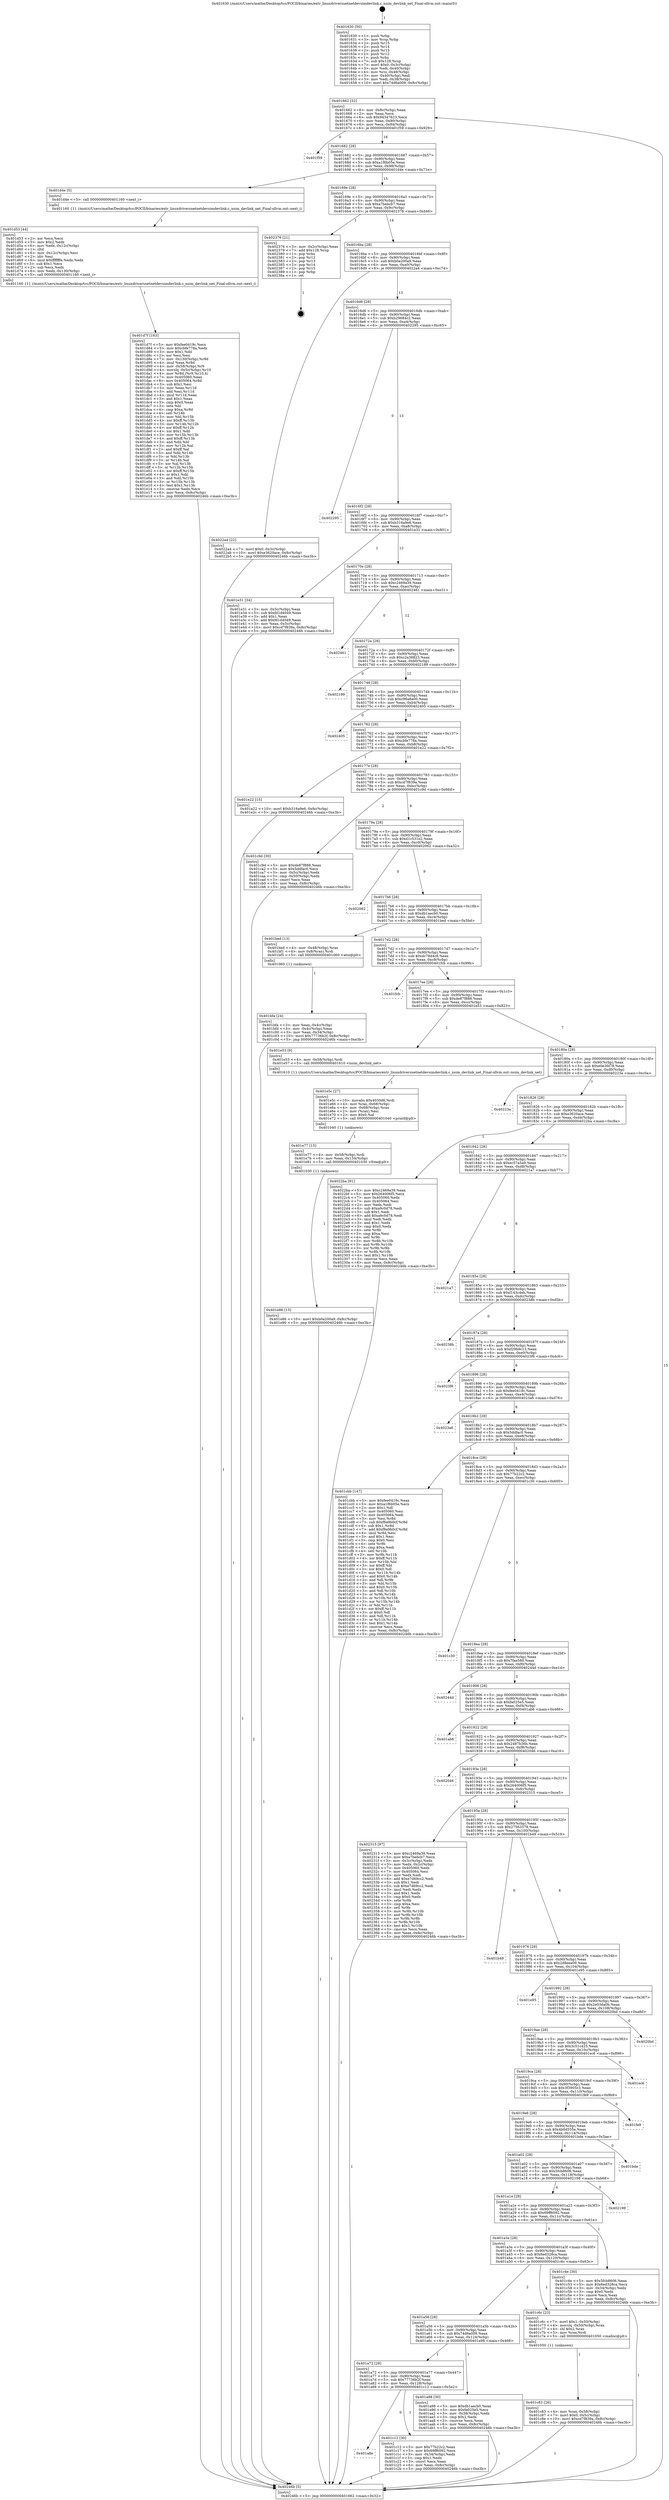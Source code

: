 digraph "0x401630" {
  label = "0x401630 (/mnt/c/Users/mathe/Desktop/tcc/POCII/binaries/extr_linuxdriversnetnetdevsimdevlink.c_nsim_devlink_net_Final-ollvm.out::main(0))"
  labelloc = "t"
  node[shape=record]

  Entry [label="",width=0.3,height=0.3,shape=circle,fillcolor=black,style=filled]
  "0x401662" [label="{
     0x401662 [32]\l
     | [instrs]\l
     &nbsp;&nbsp;0x401662 \<+6\>: mov -0x8c(%rbp),%eax\l
     &nbsp;&nbsp;0x401668 \<+2\>: mov %eax,%ecx\l
     &nbsp;&nbsp;0x40166a \<+6\>: sub $0x94347623,%ecx\l
     &nbsp;&nbsp;0x401670 \<+6\>: mov %eax,-0x90(%rbp)\l
     &nbsp;&nbsp;0x401676 \<+6\>: mov %ecx,-0x94(%rbp)\l
     &nbsp;&nbsp;0x40167c \<+6\>: je 0000000000401f59 \<main+0x929\>\l
  }"]
  "0x401f59" [label="{
     0x401f59\l
  }", style=dashed]
  "0x401682" [label="{
     0x401682 [28]\l
     | [instrs]\l
     &nbsp;&nbsp;0x401682 \<+5\>: jmp 0000000000401687 \<main+0x57\>\l
     &nbsp;&nbsp;0x401687 \<+6\>: mov -0x90(%rbp),%eax\l
     &nbsp;&nbsp;0x40168d \<+5\>: sub $0xa1f6b05e,%eax\l
     &nbsp;&nbsp;0x401692 \<+6\>: mov %eax,-0x98(%rbp)\l
     &nbsp;&nbsp;0x401698 \<+6\>: je 0000000000401d4e \<main+0x71e\>\l
  }"]
  Exit [label="",width=0.3,height=0.3,shape=circle,fillcolor=black,style=filled,peripheries=2]
  "0x401d4e" [label="{
     0x401d4e [5]\l
     | [instrs]\l
     &nbsp;&nbsp;0x401d4e \<+5\>: call 0000000000401160 \<next_i\>\l
     | [calls]\l
     &nbsp;&nbsp;0x401160 \{1\} (/mnt/c/Users/mathe/Desktop/tcc/POCII/binaries/extr_linuxdriversnetnetdevsimdevlink.c_nsim_devlink_net_Final-ollvm.out::next_i)\l
  }"]
  "0x40169e" [label="{
     0x40169e [28]\l
     | [instrs]\l
     &nbsp;&nbsp;0x40169e \<+5\>: jmp 00000000004016a3 \<main+0x73\>\l
     &nbsp;&nbsp;0x4016a3 \<+6\>: mov -0x90(%rbp),%eax\l
     &nbsp;&nbsp;0x4016a9 \<+5\>: sub $0xa7bebcb7,%eax\l
     &nbsp;&nbsp;0x4016ae \<+6\>: mov %eax,-0x9c(%rbp)\l
     &nbsp;&nbsp;0x4016b4 \<+6\>: je 0000000000402376 \<main+0xd46\>\l
  }"]
  "0x401e86" [label="{
     0x401e86 [15]\l
     | [instrs]\l
     &nbsp;&nbsp;0x401e86 \<+10\>: movl $0xb0a200a9,-0x8c(%rbp)\l
     &nbsp;&nbsp;0x401e90 \<+5\>: jmp 000000000040246b \<main+0xe3b\>\l
  }"]
  "0x402376" [label="{
     0x402376 [21]\l
     | [instrs]\l
     &nbsp;&nbsp;0x402376 \<+3\>: mov -0x2c(%rbp),%eax\l
     &nbsp;&nbsp;0x402379 \<+7\>: add $0x128,%rsp\l
     &nbsp;&nbsp;0x402380 \<+1\>: pop %rbx\l
     &nbsp;&nbsp;0x402381 \<+2\>: pop %r12\l
     &nbsp;&nbsp;0x402383 \<+2\>: pop %r13\l
     &nbsp;&nbsp;0x402385 \<+2\>: pop %r14\l
     &nbsp;&nbsp;0x402387 \<+2\>: pop %r15\l
     &nbsp;&nbsp;0x402389 \<+1\>: pop %rbp\l
     &nbsp;&nbsp;0x40238a \<+1\>: ret\l
  }"]
  "0x4016ba" [label="{
     0x4016ba [28]\l
     | [instrs]\l
     &nbsp;&nbsp;0x4016ba \<+5\>: jmp 00000000004016bf \<main+0x8f\>\l
     &nbsp;&nbsp;0x4016bf \<+6\>: mov -0x90(%rbp),%eax\l
     &nbsp;&nbsp;0x4016c5 \<+5\>: sub $0xb0a200a9,%eax\l
     &nbsp;&nbsp;0x4016ca \<+6\>: mov %eax,-0xa0(%rbp)\l
     &nbsp;&nbsp;0x4016d0 \<+6\>: je 00000000004022a4 \<main+0xc74\>\l
  }"]
  "0x401e77" [label="{
     0x401e77 [15]\l
     | [instrs]\l
     &nbsp;&nbsp;0x401e77 \<+4\>: mov -0x58(%rbp),%rdi\l
     &nbsp;&nbsp;0x401e7b \<+6\>: mov %eax,-0x134(%rbp)\l
     &nbsp;&nbsp;0x401e81 \<+5\>: call 0000000000401030 \<free@plt\>\l
     | [calls]\l
     &nbsp;&nbsp;0x401030 \{1\} (unknown)\l
  }"]
  "0x4022a4" [label="{
     0x4022a4 [22]\l
     | [instrs]\l
     &nbsp;&nbsp;0x4022a4 \<+7\>: movl $0x0,-0x3c(%rbp)\l
     &nbsp;&nbsp;0x4022ab \<+10\>: movl $0xe3620ace,-0x8c(%rbp)\l
     &nbsp;&nbsp;0x4022b5 \<+5\>: jmp 000000000040246b \<main+0xe3b\>\l
  }"]
  "0x4016d6" [label="{
     0x4016d6 [28]\l
     | [instrs]\l
     &nbsp;&nbsp;0x4016d6 \<+5\>: jmp 00000000004016db \<main+0xab\>\l
     &nbsp;&nbsp;0x4016db \<+6\>: mov -0x90(%rbp),%eax\l
     &nbsp;&nbsp;0x4016e1 \<+5\>: sub $0xb29684c2,%eax\l
     &nbsp;&nbsp;0x4016e6 \<+6\>: mov %eax,-0xa4(%rbp)\l
     &nbsp;&nbsp;0x4016ec \<+6\>: je 0000000000402295 \<main+0xc65\>\l
  }"]
  "0x401e5c" [label="{
     0x401e5c [27]\l
     | [instrs]\l
     &nbsp;&nbsp;0x401e5c \<+10\>: movabs $0x4030d6,%rdi\l
     &nbsp;&nbsp;0x401e66 \<+4\>: mov %rax,-0x68(%rbp)\l
     &nbsp;&nbsp;0x401e6a \<+4\>: mov -0x68(%rbp),%rax\l
     &nbsp;&nbsp;0x401e6e \<+2\>: mov (%rax),%esi\l
     &nbsp;&nbsp;0x401e70 \<+2\>: mov $0x0,%al\l
     &nbsp;&nbsp;0x401e72 \<+5\>: call 0000000000401040 \<printf@plt\>\l
     | [calls]\l
     &nbsp;&nbsp;0x401040 \{1\} (unknown)\l
  }"]
  "0x402295" [label="{
     0x402295\l
  }", style=dashed]
  "0x4016f2" [label="{
     0x4016f2 [28]\l
     | [instrs]\l
     &nbsp;&nbsp;0x4016f2 \<+5\>: jmp 00000000004016f7 \<main+0xc7\>\l
     &nbsp;&nbsp;0x4016f7 \<+6\>: mov -0x90(%rbp),%eax\l
     &nbsp;&nbsp;0x4016fd \<+5\>: sub $0xb316a9e6,%eax\l
     &nbsp;&nbsp;0x401702 \<+6\>: mov %eax,-0xa8(%rbp)\l
     &nbsp;&nbsp;0x401708 \<+6\>: je 0000000000401e31 \<main+0x801\>\l
  }"]
  "0x401d7f" [label="{
     0x401d7f [163]\l
     | [instrs]\l
     &nbsp;&nbsp;0x401d7f \<+5\>: mov $0xfee0419c,%ecx\l
     &nbsp;&nbsp;0x401d84 \<+5\>: mov $0xcbfe778a,%edx\l
     &nbsp;&nbsp;0x401d89 \<+3\>: mov $0x1,%dil\l
     &nbsp;&nbsp;0x401d8c \<+2\>: xor %esi,%esi\l
     &nbsp;&nbsp;0x401d8e \<+7\>: mov -0x130(%rbp),%r8d\l
     &nbsp;&nbsp;0x401d95 \<+4\>: imul %eax,%r8d\l
     &nbsp;&nbsp;0x401d99 \<+4\>: mov -0x58(%rbp),%r9\l
     &nbsp;&nbsp;0x401d9d \<+4\>: movslq -0x5c(%rbp),%r10\l
     &nbsp;&nbsp;0x401da1 \<+4\>: mov %r8d,(%r9,%r10,4)\l
     &nbsp;&nbsp;0x401da5 \<+7\>: mov 0x405060,%eax\l
     &nbsp;&nbsp;0x401dac \<+8\>: mov 0x405064,%r8d\l
     &nbsp;&nbsp;0x401db4 \<+3\>: sub $0x1,%esi\l
     &nbsp;&nbsp;0x401db7 \<+3\>: mov %eax,%r11d\l
     &nbsp;&nbsp;0x401dba \<+3\>: add %esi,%r11d\l
     &nbsp;&nbsp;0x401dbd \<+4\>: imul %r11d,%eax\l
     &nbsp;&nbsp;0x401dc1 \<+3\>: and $0x1,%eax\l
     &nbsp;&nbsp;0x401dc4 \<+3\>: cmp $0x0,%eax\l
     &nbsp;&nbsp;0x401dc7 \<+3\>: sete %bl\l
     &nbsp;&nbsp;0x401dca \<+4\>: cmp $0xa,%r8d\l
     &nbsp;&nbsp;0x401dce \<+4\>: setl %r14b\l
     &nbsp;&nbsp;0x401dd2 \<+3\>: mov %bl,%r15b\l
     &nbsp;&nbsp;0x401dd5 \<+4\>: xor $0xff,%r15b\l
     &nbsp;&nbsp;0x401dd9 \<+3\>: mov %r14b,%r12b\l
     &nbsp;&nbsp;0x401ddc \<+4\>: xor $0xff,%r12b\l
     &nbsp;&nbsp;0x401de0 \<+4\>: xor $0x1,%dil\l
     &nbsp;&nbsp;0x401de4 \<+3\>: mov %r15b,%r13b\l
     &nbsp;&nbsp;0x401de7 \<+4\>: and $0xff,%r13b\l
     &nbsp;&nbsp;0x401deb \<+3\>: and %dil,%bl\l
     &nbsp;&nbsp;0x401dee \<+3\>: mov %r12b,%al\l
     &nbsp;&nbsp;0x401df1 \<+2\>: and $0xff,%al\l
     &nbsp;&nbsp;0x401df3 \<+3\>: and %dil,%r14b\l
     &nbsp;&nbsp;0x401df6 \<+3\>: or %bl,%r13b\l
     &nbsp;&nbsp;0x401df9 \<+3\>: or %r14b,%al\l
     &nbsp;&nbsp;0x401dfc \<+3\>: xor %al,%r13b\l
     &nbsp;&nbsp;0x401dff \<+3\>: or %r12b,%r15b\l
     &nbsp;&nbsp;0x401e02 \<+4\>: xor $0xff,%r15b\l
     &nbsp;&nbsp;0x401e06 \<+4\>: or $0x1,%dil\l
     &nbsp;&nbsp;0x401e0a \<+3\>: and %dil,%r15b\l
     &nbsp;&nbsp;0x401e0d \<+3\>: or %r15b,%r13b\l
     &nbsp;&nbsp;0x401e10 \<+4\>: test $0x1,%r13b\l
     &nbsp;&nbsp;0x401e14 \<+3\>: cmovne %edx,%ecx\l
     &nbsp;&nbsp;0x401e17 \<+6\>: mov %ecx,-0x8c(%rbp)\l
     &nbsp;&nbsp;0x401e1d \<+5\>: jmp 000000000040246b \<main+0xe3b\>\l
  }"]
  "0x401e31" [label="{
     0x401e31 [34]\l
     | [instrs]\l
     &nbsp;&nbsp;0x401e31 \<+3\>: mov -0x5c(%rbp),%eax\l
     &nbsp;&nbsp;0x401e34 \<+5\>: sub $0xfd1d4049,%eax\l
     &nbsp;&nbsp;0x401e39 \<+3\>: add $0x1,%eax\l
     &nbsp;&nbsp;0x401e3c \<+5\>: add $0xfd1d4049,%eax\l
     &nbsp;&nbsp;0x401e41 \<+3\>: mov %eax,-0x5c(%rbp)\l
     &nbsp;&nbsp;0x401e44 \<+10\>: movl $0xcd7f839a,-0x8c(%rbp)\l
     &nbsp;&nbsp;0x401e4e \<+5\>: jmp 000000000040246b \<main+0xe3b\>\l
  }"]
  "0x40170e" [label="{
     0x40170e [28]\l
     | [instrs]\l
     &nbsp;&nbsp;0x40170e \<+5\>: jmp 0000000000401713 \<main+0xe3\>\l
     &nbsp;&nbsp;0x401713 \<+6\>: mov -0x90(%rbp),%eax\l
     &nbsp;&nbsp;0x401719 \<+5\>: sub $0xc2469a39,%eax\l
     &nbsp;&nbsp;0x40171e \<+6\>: mov %eax,-0xac(%rbp)\l
     &nbsp;&nbsp;0x401724 \<+6\>: je 0000000000402461 \<main+0xe31\>\l
  }"]
  "0x401d53" [label="{
     0x401d53 [44]\l
     | [instrs]\l
     &nbsp;&nbsp;0x401d53 \<+2\>: xor %ecx,%ecx\l
     &nbsp;&nbsp;0x401d55 \<+5\>: mov $0x2,%edx\l
     &nbsp;&nbsp;0x401d5a \<+6\>: mov %edx,-0x12c(%rbp)\l
     &nbsp;&nbsp;0x401d60 \<+1\>: cltd\l
     &nbsp;&nbsp;0x401d61 \<+6\>: mov -0x12c(%rbp),%esi\l
     &nbsp;&nbsp;0x401d67 \<+2\>: idiv %esi\l
     &nbsp;&nbsp;0x401d69 \<+6\>: imul $0xfffffffe,%edx,%edx\l
     &nbsp;&nbsp;0x401d6f \<+3\>: sub $0x1,%ecx\l
     &nbsp;&nbsp;0x401d72 \<+2\>: sub %ecx,%edx\l
     &nbsp;&nbsp;0x401d74 \<+6\>: mov %edx,-0x130(%rbp)\l
     &nbsp;&nbsp;0x401d7a \<+5\>: call 0000000000401160 \<next_i\>\l
     | [calls]\l
     &nbsp;&nbsp;0x401160 \{1\} (/mnt/c/Users/mathe/Desktop/tcc/POCII/binaries/extr_linuxdriversnetnetdevsimdevlink.c_nsim_devlink_net_Final-ollvm.out::next_i)\l
  }"]
  "0x402461" [label="{
     0x402461\l
  }", style=dashed]
  "0x40172a" [label="{
     0x40172a [28]\l
     | [instrs]\l
     &nbsp;&nbsp;0x40172a \<+5\>: jmp 000000000040172f \<main+0xff\>\l
     &nbsp;&nbsp;0x40172f \<+6\>: mov -0x90(%rbp),%eax\l
     &nbsp;&nbsp;0x401735 \<+5\>: sub $0xc2a38823,%eax\l
     &nbsp;&nbsp;0x40173a \<+6\>: mov %eax,-0xb0(%rbp)\l
     &nbsp;&nbsp;0x401740 \<+6\>: je 0000000000402189 \<main+0xb59\>\l
  }"]
  "0x401c83" [label="{
     0x401c83 [26]\l
     | [instrs]\l
     &nbsp;&nbsp;0x401c83 \<+4\>: mov %rax,-0x58(%rbp)\l
     &nbsp;&nbsp;0x401c87 \<+7\>: movl $0x0,-0x5c(%rbp)\l
     &nbsp;&nbsp;0x401c8e \<+10\>: movl $0xcd7f839a,-0x8c(%rbp)\l
     &nbsp;&nbsp;0x401c98 \<+5\>: jmp 000000000040246b \<main+0xe3b\>\l
  }"]
  "0x402189" [label="{
     0x402189\l
  }", style=dashed]
  "0x401746" [label="{
     0x401746 [28]\l
     | [instrs]\l
     &nbsp;&nbsp;0x401746 \<+5\>: jmp 000000000040174b \<main+0x11b\>\l
     &nbsp;&nbsp;0x40174b \<+6\>: mov -0x90(%rbp),%eax\l
     &nbsp;&nbsp;0x401751 \<+5\>: sub $0xc96a8a00,%eax\l
     &nbsp;&nbsp;0x401756 \<+6\>: mov %eax,-0xb4(%rbp)\l
     &nbsp;&nbsp;0x40175c \<+6\>: je 0000000000402405 \<main+0xdd5\>\l
  }"]
  "0x401a8e" [label="{
     0x401a8e\l
  }", style=dashed]
  "0x402405" [label="{
     0x402405\l
  }", style=dashed]
  "0x401762" [label="{
     0x401762 [28]\l
     | [instrs]\l
     &nbsp;&nbsp;0x401762 \<+5\>: jmp 0000000000401767 \<main+0x137\>\l
     &nbsp;&nbsp;0x401767 \<+6\>: mov -0x90(%rbp),%eax\l
     &nbsp;&nbsp;0x40176d \<+5\>: sub $0xcbfe778a,%eax\l
     &nbsp;&nbsp;0x401772 \<+6\>: mov %eax,-0xb8(%rbp)\l
     &nbsp;&nbsp;0x401778 \<+6\>: je 0000000000401e22 \<main+0x7f2\>\l
  }"]
  "0x401c12" [label="{
     0x401c12 [30]\l
     | [instrs]\l
     &nbsp;&nbsp;0x401c12 \<+5\>: mov $0x77b22c2,%eax\l
     &nbsp;&nbsp;0x401c17 \<+5\>: mov $0x69ff6092,%ecx\l
     &nbsp;&nbsp;0x401c1c \<+3\>: mov -0x34(%rbp),%edx\l
     &nbsp;&nbsp;0x401c1f \<+3\>: cmp $0x1,%edx\l
     &nbsp;&nbsp;0x401c22 \<+3\>: cmovl %ecx,%eax\l
     &nbsp;&nbsp;0x401c25 \<+6\>: mov %eax,-0x8c(%rbp)\l
     &nbsp;&nbsp;0x401c2b \<+5\>: jmp 000000000040246b \<main+0xe3b\>\l
  }"]
  "0x401e22" [label="{
     0x401e22 [15]\l
     | [instrs]\l
     &nbsp;&nbsp;0x401e22 \<+10\>: movl $0xb316a9e6,-0x8c(%rbp)\l
     &nbsp;&nbsp;0x401e2c \<+5\>: jmp 000000000040246b \<main+0xe3b\>\l
  }"]
  "0x40177e" [label="{
     0x40177e [28]\l
     | [instrs]\l
     &nbsp;&nbsp;0x40177e \<+5\>: jmp 0000000000401783 \<main+0x153\>\l
     &nbsp;&nbsp;0x401783 \<+6\>: mov -0x90(%rbp),%eax\l
     &nbsp;&nbsp;0x401789 \<+5\>: sub $0xcd7f839a,%eax\l
     &nbsp;&nbsp;0x40178e \<+6\>: mov %eax,-0xbc(%rbp)\l
     &nbsp;&nbsp;0x401794 \<+6\>: je 0000000000401c9d \<main+0x66d\>\l
  }"]
  "0x401bfa" [label="{
     0x401bfa [24]\l
     | [instrs]\l
     &nbsp;&nbsp;0x401bfa \<+3\>: mov %eax,-0x4c(%rbp)\l
     &nbsp;&nbsp;0x401bfd \<+3\>: mov -0x4c(%rbp),%eax\l
     &nbsp;&nbsp;0x401c00 \<+3\>: mov %eax,-0x34(%rbp)\l
     &nbsp;&nbsp;0x401c03 \<+10\>: movl $0x77736b2f,-0x8c(%rbp)\l
     &nbsp;&nbsp;0x401c0d \<+5\>: jmp 000000000040246b \<main+0xe3b\>\l
  }"]
  "0x401c9d" [label="{
     0x401c9d [30]\l
     | [instrs]\l
     &nbsp;&nbsp;0x401c9d \<+5\>: mov $0xde87f888,%eax\l
     &nbsp;&nbsp;0x401ca2 \<+5\>: mov $0x5ddfac0,%ecx\l
     &nbsp;&nbsp;0x401ca7 \<+3\>: mov -0x5c(%rbp),%edx\l
     &nbsp;&nbsp;0x401caa \<+3\>: cmp -0x50(%rbp),%edx\l
     &nbsp;&nbsp;0x401cad \<+3\>: cmovl %ecx,%eax\l
     &nbsp;&nbsp;0x401cb0 \<+6\>: mov %eax,-0x8c(%rbp)\l
     &nbsp;&nbsp;0x401cb6 \<+5\>: jmp 000000000040246b \<main+0xe3b\>\l
  }"]
  "0x40179a" [label="{
     0x40179a [28]\l
     | [instrs]\l
     &nbsp;&nbsp;0x40179a \<+5\>: jmp 000000000040179f \<main+0x16f\>\l
     &nbsp;&nbsp;0x40179f \<+6\>: mov -0x90(%rbp),%eax\l
     &nbsp;&nbsp;0x4017a5 \<+5\>: sub $0xd1c531e2,%eax\l
     &nbsp;&nbsp;0x4017aa \<+6\>: mov %eax,-0xc0(%rbp)\l
     &nbsp;&nbsp;0x4017b0 \<+6\>: je 0000000000402062 \<main+0xa32\>\l
  }"]
  "0x401630" [label="{
     0x401630 [50]\l
     | [instrs]\l
     &nbsp;&nbsp;0x401630 \<+1\>: push %rbp\l
     &nbsp;&nbsp;0x401631 \<+3\>: mov %rsp,%rbp\l
     &nbsp;&nbsp;0x401634 \<+2\>: push %r15\l
     &nbsp;&nbsp;0x401636 \<+2\>: push %r14\l
     &nbsp;&nbsp;0x401638 \<+2\>: push %r13\l
     &nbsp;&nbsp;0x40163a \<+2\>: push %r12\l
     &nbsp;&nbsp;0x40163c \<+1\>: push %rbx\l
     &nbsp;&nbsp;0x40163d \<+7\>: sub $0x128,%rsp\l
     &nbsp;&nbsp;0x401644 \<+7\>: movl $0x0,-0x3c(%rbp)\l
     &nbsp;&nbsp;0x40164b \<+3\>: mov %edi,-0x40(%rbp)\l
     &nbsp;&nbsp;0x40164e \<+4\>: mov %rsi,-0x48(%rbp)\l
     &nbsp;&nbsp;0x401652 \<+3\>: mov -0x40(%rbp),%edi\l
     &nbsp;&nbsp;0x401655 \<+3\>: mov %edi,-0x38(%rbp)\l
     &nbsp;&nbsp;0x401658 \<+10\>: movl $0x74d6a009,-0x8c(%rbp)\l
  }"]
  "0x402062" [label="{
     0x402062\l
  }", style=dashed]
  "0x4017b6" [label="{
     0x4017b6 [28]\l
     | [instrs]\l
     &nbsp;&nbsp;0x4017b6 \<+5\>: jmp 00000000004017bb \<main+0x18b\>\l
     &nbsp;&nbsp;0x4017bb \<+6\>: mov -0x90(%rbp),%eax\l
     &nbsp;&nbsp;0x4017c1 \<+5\>: sub $0xdb1aecb0,%eax\l
     &nbsp;&nbsp;0x4017c6 \<+6\>: mov %eax,-0xc4(%rbp)\l
     &nbsp;&nbsp;0x4017cc \<+6\>: je 0000000000401bed \<main+0x5bd\>\l
  }"]
  "0x40246b" [label="{
     0x40246b [5]\l
     | [instrs]\l
     &nbsp;&nbsp;0x40246b \<+5\>: jmp 0000000000401662 \<main+0x32\>\l
  }"]
  "0x401bed" [label="{
     0x401bed [13]\l
     | [instrs]\l
     &nbsp;&nbsp;0x401bed \<+4\>: mov -0x48(%rbp),%rax\l
     &nbsp;&nbsp;0x401bf1 \<+4\>: mov 0x8(%rax),%rdi\l
     &nbsp;&nbsp;0x401bf5 \<+5\>: call 0000000000401060 \<atoi@plt\>\l
     | [calls]\l
     &nbsp;&nbsp;0x401060 \{1\} (unknown)\l
  }"]
  "0x4017d2" [label="{
     0x4017d2 [28]\l
     | [instrs]\l
     &nbsp;&nbsp;0x4017d2 \<+5\>: jmp 00000000004017d7 \<main+0x1a7\>\l
     &nbsp;&nbsp;0x4017d7 \<+6\>: mov -0x90(%rbp),%eax\l
     &nbsp;&nbsp;0x4017dd \<+5\>: sub $0xdc78d4c8,%eax\l
     &nbsp;&nbsp;0x4017e2 \<+6\>: mov %eax,-0xc8(%rbp)\l
     &nbsp;&nbsp;0x4017e8 \<+6\>: je 0000000000401fcb \<main+0x99b\>\l
  }"]
  "0x401a72" [label="{
     0x401a72 [28]\l
     | [instrs]\l
     &nbsp;&nbsp;0x401a72 \<+5\>: jmp 0000000000401a77 \<main+0x447\>\l
     &nbsp;&nbsp;0x401a77 \<+6\>: mov -0x90(%rbp),%eax\l
     &nbsp;&nbsp;0x401a7d \<+5\>: sub $0x77736b2f,%eax\l
     &nbsp;&nbsp;0x401a82 \<+6\>: mov %eax,-0x128(%rbp)\l
     &nbsp;&nbsp;0x401a88 \<+6\>: je 0000000000401c12 \<main+0x5e2\>\l
  }"]
  "0x401fcb" [label="{
     0x401fcb\l
  }", style=dashed]
  "0x4017ee" [label="{
     0x4017ee [28]\l
     | [instrs]\l
     &nbsp;&nbsp;0x4017ee \<+5\>: jmp 00000000004017f3 \<main+0x1c3\>\l
     &nbsp;&nbsp;0x4017f3 \<+6\>: mov -0x90(%rbp),%eax\l
     &nbsp;&nbsp;0x4017f9 \<+5\>: sub $0xde87f888,%eax\l
     &nbsp;&nbsp;0x4017fe \<+6\>: mov %eax,-0xcc(%rbp)\l
     &nbsp;&nbsp;0x401804 \<+6\>: je 0000000000401e53 \<main+0x823\>\l
  }"]
  "0x401a98" [label="{
     0x401a98 [30]\l
     | [instrs]\l
     &nbsp;&nbsp;0x401a98 \<+5\>: mov $0xdb1aecb0,%eax\l
     &nbsp;&nbsp;0x401a9d \<+5\>: mov $0xfa025e5,%ecx\l
     &nbsp;&nbsp;0x401aa2 \<+3\>: mov -0x38(%rbp),%edx\l
     &nbsp;&nbsp;0x401aa5 \<+3\>: cmp $0x2,%edx\l
     &nbsp;&nbsp;0x401aa8 \<+3\>: cmovne %ecx,%eax\l
     &nbsp;&nbsp;0x401aab \<+6\>: mov %eax,-0x8c(%rbp)\l
     &nbsp;&nbsp;0x401ab1 \<+5\>: jmp 000000000040246b \<main+0xe3b\>\l
  }"]
  "0x401e53" [label="{
     0x401e53 [9]\l
     | [instrs]\l
     &nbsp;&nbsp;0x401e53 \<+4\>: mov -0x58(%rbp),%rdi\l
     &nbsp;&nbsp;0x401e57 \<+5\>: call 0000000000401610 \<nsim_devlink_net\>\l
     | [calls]\l
     &nbsp;&nbsp;0x401610 \{1\} (/mnt/c/Users/mathe/Desktop/tcc/POCII/binaries/extr_linuxdriversnetnetdevsimdevlink.c_nsim_devlink_net_Final-ollvm.out::nsim_devlink_net)\l
  }"]
  "0x40180a" [label="{
     0x40180a [28]\l
     | [instrs]\l
     &nbsp;&nbsp;0x40180a \<+5\>: jmp 000000000040180f \<main+0x1df\>\l
     &nbsp;&nbsp;0x40180f \<+6\>: mov -0x90(%rbp),%eax\l
     &nbsp;&nbsp;0x401815 \<+5\>: sub $0xe0e3fd78,%eax\l
     &nbsp;&nbsp;0x40181a \<+6\>: mov %eax,-0xd0(%rbp)\l
     &nbsp;&nbsp;0x401820 \<+6\>: je 000000000040223a \<main+0xc0a\>\l
  }"]
  "0x401a56" [label="{
     0x401a56 [28]\l
     | [instrs]\l
     &nbsp;&nbsp;0x401a56 \<+5\>: jmp 0000000000401a5b \<main+0x42b\>\l
     &nbsp;&nbsp;0x401a5b \<+6\>: mov -0x90(%rbp),%eax\l
     &nbsp;&nbsp;0x401a61 \<+5\>: sub $0x74d6a009,%eax\l
     &nbsp;&nbsp;0x401a66 \<+6\>: mov %eax,-0x124(%rbp)\l
     &nbsp;&nbsp;0x401a6c \<+6\>: je 0000000000401a98 \<main+0x468\>\l
  }"]
  "0x40223a" [label="{
     0x40223a\l
  }", style=dashed]
  "0x401826" [label="{
     0x401826 [28]\l
     | [instrs]\l
     &nbsp;&nbsp;0x401826 \<+5\>: jmp 000000000040182b \<main+0x1fb\>\l
     &nbsp;&nbsp;0x40182b \<+6\>: mov -0x90(%rbp),%eax\l
     &nbsp;&nbsp;0x401831 \<+5\>: sub $0xe3620ace,%eax\l
     &nbsp;&nbsp;0x401836 \<+6\>: mov %eax,-0xd4(%rbp)\l
     &nbsp;&nbsp;0x40183c \<+6\>: je 00000000004022ba \<main+0xc8a\>\l
  }"]
  "0x401c6c" [label="{
     0x401c6c [23]\l
     | [instrs]\l
     &nbsp;&nbsp;0x401c6c \<+7\>: movl $0x1,-0x50(%rbp)\l
     &nbsp;&nbsp;0x401c73 \<+4\>: movslq -0x50(%rbp),%rax\l
     &nbsp;&nbsp;0x401c77 \<+4\>: shl $0x2,%rax\l
     &nbsp;&nbsp;0x401c7b \<+3\>: mov %rax,%rdi\l
     &nbsp;&nbsp;0x401c7e \<+5\>: call 0000000000401050 \<malloc@plt\>\l
     | [calls]\l
     &nbsp;&nbsp;0x401050 \{1\} (unknown)\l
  }"]
  "0x4022ba" [label="{
     0x4022ba [91]\l
     | [instrs]\l
     &nbsp;&nbsp;0x4022ba \<+5\>: mov $0xc2469a39,%eax\l
     &nbsp;&nbsp;0x4022bf \<+5\>: mov $0x264006f5,%ecx\l
     &nbsp;&nbsp;0x4022c4 \<+7\>: mov 0x405060,%edx\l
     &nbsp;&nbsp;0x4022cb \<+7\>: mov 0x405064,%esi\l
     &nbsp;&nbsp;0x4022d2 \<+2\>: mov %edx,%edi\l
     &nbsp;&nbsp;0x4022d4 \<+6\>: sub $0xa9c0d78,%edi\l
     &nbsp;&nbsp;0x4022da \<+3\>: sub $0x1,%edi\l
     &nbsp;&nbsp;0x4022dd \<+6\>: add $0xa9c0d78,%edi\l
     &nbsp;&nbsp;0x4022e3 \<+3\>: imul %edi,%edx\l
     &nbsp;&nbsp;0x4022e6 \<+3\>: and $0x1,%edx\l
     &nbsp;&nbsp;0x4022e9 \<+3\>: cmp $0x0,%edx\l
     &nbsp;&nbsp;0x4022ec \<+4\>: sete %r8b\l
     &nbsp;&nbsp;0x4022f0 \<+3\>: cmp $0xa,%esi\l
     &nbsp;&nbsp;0x4022f3 \<+4\>: setl %r9b\l
     &nbsp;&nbsp;0x4022f7 \<+3\>: mov %r8b,%r10b\l
     &nbsp;&nbsp;0x4022fa \<+3\>: and %r9b,%r10b\l
     &nbsp;&nbsp;0x4022fd \<+3\>: xor %r9b,%r8b\l
     &nbsp;&nbsp;0x402300 \<+3\>: or %r8b,%r10b\l
     &nbsp;&nbsp;0x402303 \<+4\>: test $0x1,%r10b\l
     &nbsp;&nbsp;0x402307 \<+3\>: cmovne %ecx,%eax\l
     &nbsp;&nbsp;0x40230a \<+6\>: mov %eax,-0x8c(%rbp)\l
     &nbsp;&nbsp;0x402310 \<+5\>: jmp 000000000040246b \<main+0xe3b\>\l
  }"]
  "0x401842" [label="{
     0x401842 [28]\l
     | [instrs]\l
     &nbsp;&nbsp;0x401842 \<+5\>: jmp 0000000000401847 \<main+0x217\>\l
     &nbsp;&nbsp;0x401847 \<+6\>: mov -0x90(%rbp),%eax\l
     &nbsp;&nbsp;0x40184d \<+5\>: sub $0xec57a5a9,%eax\l
     &nbsp;&nbsp;0x401852 \<+6\>: mov %eax,-0xd8(%rbp)\l
     &nbsp;&nbsp;0x401858 \<+6\>: je 00000000004021a7 \<main+0xb77\>\l
  }"]
  "0x401a3a" [label="{
     0x401a3a [28]\l
     | [instrs]\l
     &nbsp;&nbsp;0x401a3a \<+5\>: jmp 0000000000401a3f \<main+0x40f\>\l
     &nbsp;&nbsp;0x401a3f \<+6\>: mov -0x90(%rbp),%eax\l
     &nbsp;&nbsp;0x401a45 \<+5\>: sub $0x6ed328ca,%eax\l
     &nbsp;&nbsp;0x401a4a \<+6\>: mov %eax,-0x120(%rbp)\l
     &nbsp;&nbsp;0x401a50 \<+6\>: je 0000000000401c6c \<main+0x63c\>\l
  }"]
  "0x4021a7" [label="{
     0x4021a7\l
  }", style=dashed]
  "0x40185e" [label="{
     0x40185e [28]\l
     | [instrs]\l
     &nbsp;&nbsp;0x40185e \<+5\>: jmp 0000000000401863 \<main+0x233\>\l
     &nbsp;&nbsp;0x401863 \<+6\>: mov -0x90(%rbp),%eax\l
     &nbsp;&nbsp;0x401869 \<+5\>: sub $0xf143c4eb,%eax\l
     &nbsp;&nbsp;0x40186e \<+6\>: mov %eax,-0xdc(%rbp)\l
     &nbsp;&nbsp;0x401874 \<+6\>: je 000000000040238b \<main+0xd5b\>\l
  }"]
  "0x401c4e" [label="{
     0x401c4e [30]\l
     | [instrs]\l
     &nbsp;&nbsp;0x401c4e \<+5\>: mov $0x5fcb8606,%eax\l
     &nbsp;&nbsp;0x401c53 \<+5\>: mov $0x6ed328ca,%ecx\l
     &nbsp;&nbsp;0x401c58 \<+3\>: mov -0x34(%rbp),%edx\l
     &nbsp;&nbsp;0x401c5b \<+3\>: cmp $0x0,%edx\l
     &nbsp;&nbsp;0x401c5e \<+3\>: cmove %ecx,%eax\l
     &nbsp;&nbsp;0x401c61 \<+6\>: mov %eax,-0x8c(%rbp)\l
     &nbsp;&nbsp;0x401c67 \<+5\>: jmp 000000000040246b \<main+0xe3b\>\l
  }"]
  "0x40238b" [label="{
     0x40238b\l
  }", style=dashed]
  "0x40187a" [label="{
     0x40187a [28]\l
     | [instrs]\l
     &nbsp;&nbsp;0x40187a \<+5\>: jmp 000000000040187f \<main+0x24f\>\l
     &nbsp;&nbsp;0x40187f \<+6\>: mov -0x90(%rbp),%eax\l
     &nbsp;&nbsp;0x401885 \<+5\>: sub $0xf29b9c13,%eax\l
     &nbsp;&nbsp;0x40188a \<+6\>: mov %eax,-0xe0(%rbp)\l
     &nbsp;&nbsp;0x401890 \<+6\>: je 00000000004023f6 \<main+0xdc6\>\l
  }"]
  "0x401a1e" [label="{
     0x401a1e [28]\l
     | [instrs]\l
     &nbsp;&nbsp;0x401a1e \<+5\>: jmp 0000000000401a23 \<main+0x3f3\>\l
     &nbsp;&nbsp;0x401a23 \<+6\>: mov -0x90(%rbp),%eax\l
     &nbsp;&nbsp;0x401a29 \<+5\>: sub $0x69ff6092,%eax\l
     &nbsp;&nbsp;0x401a2e \<+6\>: mov %eax,-0x11c(%rbp)\l
     &nbsp;&nbsp;0x401a34 \<+6\>: je 0000000000401c4e \<main+0x61e\>\l
  }"]
  "0x4023f6" [label="{
     0x4023f6\l
  }", style=dashed]
  "0x401896" [label="{
     0x401896 [28]\l
     | [instrs]\l
     &nbsp;&nbsp;0x401896 \<+5\>: jmp 000000000040189b \<main+0x26b\>\l
     &nbsp;&nbsp;0x40189b \<+6\>: mov -0x90(%rbp),%eax\l
     &nbsp;&nbsp;0x4018a1 \<+5\>: sub $0xfee0419c,%eax\l
     &nbsp;&nbsp;0x4018a6 \<+6\>: mov %eax,-0xe4(%rbp)\l
     &nbsp;&nbsp;0x4018ac \<+6\>: je 00000000004023a6 \<main+0xd76\>\l
  }"]
  "0x402198" [label="{
     0x402198\l
  }", style=dashed]
  "0x4023a6" [label="{
     0x4023a6\l
  }", style=dashed]
  "0x4018b2" [label="{
     0x4018b2 [28]\l
     | [instrs]\l
     &nbsp;&nbsp;0x4018b2 \<+5\>: jmp 00000000004018b7 \<main+0x287\>\l
     &nbsp;&nbsp;0x4018b7 \<+6\>: mov -0x90(%rbp),%eax\l
     &nbsp;&nbsp;0x4018bd \<+5\>: sub $0x5ddfac0,%eax\l
     &nbsp;&nbsp;0x4018c2 \<+6\>: mov %eax,-0xe8(%rbp)\l
     &nbsp;&nbsp;0x4018c8 \<+6\>: je 0000000000401cbb \<main+0x68b\>\l
  }"]
  "0x401a02" [label="{
     0x401a02 [28]\l
     | [instrs]\l
     &nbsp;&nbsp;0x401a02 \<+5\>: jmp 0000000000401a07 \<main+0x3d7\>\l
     &nbsp;&nbsp;0x401a07 \<+6\>: mov -0x90(%rbp),%eax\l
     &nbsp;&nbsp;0x401a0d \<+5\>: sub $0x5fcb8606,%eax\l
     &nbsp;&nbsp;0x401a12 \<+6\>: mov %eax,-0x118(%rbp)\l
     &nbsp;&nbsp;0x401a18 \<+6\>: je 0000000000402198 \<main+0xb68\>\l
  }"]
  "0x401cbb" [label="{
     0x401cbb [147]\l
     | [instrs]\l
     &nbsp;&nbsp;0x401cbb \<+5\>: mov $0xfee0419c,%eax\l
     &nbsp;&nbsp;0x401cc0 \<+5\>: mov $0xa1f6b05e,%ecx\l
     &nbsp;&nbsp;0x401cc5 \<+2\>: mov $0x1,%dl\l
     &nbsp;&nbsp;0x401cc7 \<+7\>: mov 0x405060,%esi\l
     &nbsp;&nbsp;0x401cce \<+7\>: mov 0x405064,%edi\l
     &nbsp;&nbsp;0x401cd5 \<+3\>: mov %esi,%r8d\l
     &nbsp;&nbsp;0x401cd8 \<+7\>: sub $0xf8a9b0cf,%r8d\l
     &nbsp;&nbsp;0x401cdf \<+4\>: sub $0x1,%r8d\l
     &nbsp;&nbsp;0x401ce3 \<+7\>: add $0xf8a9b0cf,%r8d\l
     &nbsp;&nbsp;0x401cea \<+4\>: imul %r8d,%esi\l
     &nbsp;&nbsp;0x401cee \<+3\>: and $0x1,%esi\l
     &nbsp;&nbsp;0x401cf1 \<+3\>: cmp $0x0,%esi\l
     &nbsp;&nbsp;0x401cf4 \<+4\>: sete %r9b\l
     &nbsp;&nbsp;0x401cf8 \<+3\>: cmp $0xa,%edi\l
     &nbsp;&nbsp;0x401cfb \<+4\>: setl %r10b\l
     &nbsp;&nbsp;0x401cff \<+3\>: mov %r9b,%r11b\l
     &nbsp;&nbsp;0x401d02 \<+4\>: xor $0xff,%r11b\l
     &nbsp;&nbsp;0x401d06 \<+3\>: mov %r10b,%bl\l
     &nbsp;&nbsp;0x401d09 \<+3\>: xor $0xff,%bl\l
     &nbsp;&nbsp;0x401d0c \<+3\>: xor $0x0,%dl\l
     &nbsp;&nbsp;0x401d0f \<+3\>: mov %r11b,%r14b\l
     &nbsp;&nbsp;0x401d12 \<+4\>: and $0x0,%r14b\l
     &nbsp;&nbsp;0x401d16 \<+3\>: and %dl,%r9b\l
     &nbsp;&nbsp;0x401d19 \<+3\>: mov %bl,%r15b\l
     &nbsp;&nbsp;0x401d1c \<+4\>: and $0x0,%r15b\l
     &nbsp;&nbsp;0x401d20 \<+3\>: and %dl,%r10b\l
     &nbsp;&nbsp;0x401d23 \<+3\>: or %r9b,%r14b\l
     &nbsp;&nbsp;0x401d26 \<+3\>: or %r10b,%r15b\l
     &nbsp;&nbsp;0x401d29 \<+3\>: xor %r15b,%r14b\l
     &nbsp;&nbsp;0x401d2c \<+3\>: or %bl,%r11b\l
     &nbsp;&nbsp;0x401d2f \<+4\>: xor $0xff,%r11b\l
     &nbsp;&nbsp;0x401d33 \<+3\>: or $0x0,%dl\l
     &nbsp;&nbsp;0x401d36 \<+3\>: and %dl,%r11b\l
     &nbsp;&nbsp;0x401d39 \<+3\>: or %r11b,%r14b\l
     &nbsp;&nbsp;0x401d3c \<+4\>: test $0x1,%r14b\l
     &nbsp;&nbsp;0x401d40 \<+3\>: cmovne %ecx,%eax\l
     &nbsp;&nbsp;0x401d43 \<+6\>: mov %eax,-0x8c(%rbp)\l
     &nbsp;&nbsp;0x401d49 \<+5\>: jmp 000000000040246b \<main+0xe3b\>\l
  }"]
  "0x4018ce" [label="{
     0x4018ce [28]\l
     | [instrs]\l
     &nbsp;&nbsp;0x4018ce \<+5\>: jmp 00000000004018d3 \<main+0x2a3\>\l
     &nbsp;&nbsp;0x4018d3 \<+6\>: mov -0x90(%rbp),%eax\l
     &nbsp;&nbsp;0x4018d9 \<+5\>: sub $0x77b22c2,%eax\l
     &nbsp;&nbsp;0x4018de \<+6\>: mov %eax,-0xec(%rbp)\l
     &nbsp;&nbsp;0x4018e4 \<+6\>: je 0000000000401c30 \<main+0x600\>\l
  }"]
  "0x401bde" [label="{
     0x401bde\l
  }", style=dashed]
  "0x401c30" [label="{
     0x401c30\l
  }", style=dashed]
  "0x4018ea" [label="{
     0x4018ea [28]\l
     | [instrs]\l
     &nbsp;&nbsp;0x4018ea \<+5\>: jmp 00000000004018ef \<main+0x2bf\>\l
     &nbsp;&nbsp;0x4018ef \<+6\>: mov -0x90(%rbp),%eax\l
     &nbsp;&nbsp;0x4018f5 \<+5\>: sub $0x7fae580,%eax\l
     &nbsp;&nbsp;0x4018fa \<+6\>: mov %eax,-0xf0(%rbp)\l
     &nbsp;&nbsp;0x401900 \<+6\>: je 000000000040244d \<main+0xe1d\>\l
  }"]
  "0x4019e6" [label="{
     0x4019e6 [28]\l
     | [instrs]\l
     &nbsp;&nbsp;0x4019e6 \<+5\>: jmp 00000000004019eb \<main+0x3bb\>\l
     &nbsp;&nbsp;0x4019eb \<+6\>: mov -0x90(%rbp),%eax\l
     &nbsp;&nbsp;0x4019f1 \<+5\>: sub $0x4b0d555e,%eax\l
     &nbsp;&nbsp;0x4019f6 \<+6\>: mov %eax,-0x114(%rbp)\l
     &nbsp;&nbsp;0x4019fc \<+6\>: je 0000000000401bde \<main+0x5ae\>\l
  }"]
  "0x40244d" [label="{
     0x40244d\l
  }", style=dashed]
  "0x401906" [label="{
     0x401906 [28]\l
     | [instrs]\l
     &nbsp;&nbsp;0x401906 \<+5\>: jmp 000000000040190b \<main+0x2db\>\l
     &nbsp;&nbsp;0x40190b \<+6\>: mov -0x90(%rbp),%eax\l
     &nbsp;&nbsp;0x401911 \<+5\>: sub $0xfa025e5,%eax\l
     &nbsp;&nbsp;0x401916 \<+6\>: mov %eax,-0xf4(%rbp)\l
     &nbsp;&nbsp;0x40191c \<+6\>: je 0000000000401ab6 \<main+0x486\>\l
  }"]
  "0x401fe9" [label="{
     0x401fe9\l
  }", style=dashed]
  "0x401ab6" [label="{
     0x401ab6\l
  }", style=dashed]
  "0x401922" [label="{
     0x401922 [28]\l
     | [instrs]\l
     &nbsp;&nbsp;0x401922 \<+5\>: jmp 0000000000401927 \<main+0x2f7\>\l
     &nbsp;&nbsp;0x401927 \<+6\>: mov -0x90(%rbp),%eax\l
     &nbsp;&nbsp;0x40192d \<+5\>: sub $0x2487b36b,%eax\l
     &nbsp;&nbsp;0x401932 \<+6\>: mov %eax,-0xf8(%rbp)\l
     &nbsp;&nbsp;0x401938 \<+6\>: je 0000000000402046 \<main+0xa16\>\l
  }"]
  "0x4019ca" [label="{
     0x4019ca [28]\l
     | [instrs]\l
     &nbsp;&nbsp;0x4019ca \<+5\>: jmp 00000000004019cf \<main+0x39f\>\l
     &nbsp;&nbsp;0x4019cf \<+6\>: mov -0x90(%rbp),%eax\l
     &nbsp;&nbsp;0x4019d5 \<+5\>: sub $0x3f3905c3,%eax\l
     &nbsp;&nbsp;0x4019da \<+6\>: mov %eax,-0x110(%rbp)\l
     &nbsp;&nbsp;0x4019e0 \<+6\>: je 0000000000401fe9 \<main+0x9b9\>\l
  }"]
  "0x402046" [label="{
     0x402046\l
  }", style=dashed]
  "0x40193e" [label="{
     0x40193e [28]\l
     | [instrs]\l
     &nbsp;&nbsp;0x40193e \<+5\>: jmp 0000000000401943 \<main+0x313\>\l
     &nbsp;&nbsp;0x401943 \<+6\>: mov -0x90(%rbp),%eax\l
     &nbsp;&nbsp;0x401949 \<+5\>: sub $0x264006f5,%eax\l
     &nbsp;&nbsp;0x40194e \<+6\>: mov %eax,-0xfc(%rbp)\l
     &nbsp;&nbsp;0x401954 \<+6\>: je 0000000000402315 \<main+0xce5\>\l
  }"]
  "0x401ec6" [label="{
     0x401ec6\l
  }", style=dashed]
  "0x402315" [label="{
     0x402315 [97]\l
     | [instrs]\l
     &nbsp;&nbsp;0x402315 \<+5\>: mov $0xc2469a39,%eax\l
     &nbsp;&nbsp;0x40231a \<+5\>: mov $0xa7bebcb7,%ecx\l
     &nbsp;&nbsp;0x40231f \<+3\>: mov -0x3c(%rbp),%edx\l
     &nbsp;&nbsp;0x402322 \<+3\>: mov %edx,-0x2c(%rbp)\l
     &nbsp;&nbsp;0x402325 \<+7\>: mov 0x405060,%edx\l
     &nbsp;&nbsp;0x40232c \<+7\>: mov 0x405064,%esi\l
     &nbsp;&nbsp;0x402333 \<+2\>: mov %edx,%edi\l
     &nbsp;&nbsp;0x402335 \<+6\>: add $0xe7d69cc2,%edi\l
     &nbsp;&nbsp;0x40233b \<+3\>: sub $0x1,%edi\l
     &nbsp;&nbsp;0x40233e \<+6\>: sub $0xe7d69cc2,%edi\l
     &nbsp;&nbsp;0x402344 \<+3\>: imul %edi,%edx\l
     &nbsp;&nbsp;0x402347 \<+3\>: and $0x1,%edx\l
     &nbsp;&nbsp;0x40234a \<+3\>: cmp $0x0,%edx\l
     &nbsp;&nbsp;0x40234d \<+4\>: sete %r8b\l
     &nbsp;&nbsp;0x402351 \<+3\>: cmp $0xa,%esi\l
     &nbsp;&nbsp;0x402354 \<+4\>: setl %r9b\l
     &nbsp;&nbsp;0x402358 \<+3\>: mov %r8b,%r10b\l
     &nbsp;&nbsp;0x40235b \<+3\>: and %r9b,%r10b\l
     &nbsp;&nbsp;0x40235e \<+3\>: xor %r9b,%r8b\l
     &nbsp;&nbsp;0x402361 \<+3\>: or %r8b,%r10b\l
     &nbsp;&nbsp;0x402364 \<+4\>: test $0x1,%r10b\l
     &nbsp;&nbsp;0x402368 \<+3\>: cmovne %ecx,%eax\l
     &nbsp;&nbsp;0x40236b \<+6\>: mov %eax,-0x8c(%rbp)\l
     &nbsp;&nbsp;0x402371 \<+5\>: jmp 000000000040246b \<main+0xe3b\>\l
  }"]
  "0x40195a" [label="{
     0x40195a [28]\l
     | [instrs]\l
     &nbsp;&nbsp;0x40195a \<+5\>: jmp 000000000040195f \<main+0x32f\>\l
     &nbsp;&nbsp;0x40195f \<+6\>: mov -0x90(%rbp),%eax\l
     &nbsp;&nbsp;0x401965 \<+5\>: sub $0x27563378,%eax\l
     &nbsp;&nbsp;0x40196a \<+6\>: mov %eax,-0x100(%rbp)\l
     &nbsp;&nbsp;0x401970 \<+6\>: je 0000000000401b49 \<main+0x519\>\l
  }"]
  "0x4019ae" [label="{
     0x4019ae [28]\l
     | [instrs]\l
     &nbsp;&nbsp;0x4019ae \<+5\>: jmp 00000000004019b3 \<main+0x383\>\l
     &nbsp;&nbsp;0x4019b3 \<+6\>: mov -0x90(%rbp),%eax\l
     &nbsp;&nbsp;0x4019b9 \<+5\>: sub $0x3c51c425,%eax\l
     &nbsp;&nbsp;0x4019be \<+6\>: mov %eax,-0x10c(%rbp)\l
     &nbsp;&nbsp;0x4019c4 \<+6\>: je 0000000000401ec6 \<main+0x896\>\l
  }"]
  "0x401b49" [label="{
     0x401b49\l
  }", style=dashed]
  "0x401976" [label="{
     0x401976 [28]\l
     | [instrs]\l
     &nbsp;&nbsp;0x401976 \<+5\>: jmp 000000000040197b \<main+0x34b\>\l
     &nbsp;&nbsp;0x40197b \<+6\>: mov -0x90(%rbp),%eax\l
     &nbsp;&nbsp;0x401981 \<+5\>: sub $0x2d8eea09,%eax\l
     &nbsp;&nbsp;0x401986 \<+6\>: mov %eax,-0x104(%rbp)\l
     &nbsp;&nbsp;0x40198c \<+6\>: je 0000000000401e95 \<main+0x865\>\l
  }"]
  "0x4020bd" [label="{
     0x4020bd\l
  }", style=dashed]
  "0x401e95" [label="{
     0x401e95\l
  }", style=dashed]
  "0x401992" [label="{
     0x401992 [28]\l
     | [instrs]\l
     &nbsp;&nbsp;0x401992 \<+5\>: jmp 0000000000401997 \<main+0x367\>\l
     &nbsp;&nbsp;0x401997 \<+6\>: mov -0x90(%rbp),%eax\l
     &nbsp;&nbsp;0x40199d \<+5\>: sub $0x2e03da0b,%eax\l
     &nbsp;&nbsp;0x4019a2 \<+6\>: mov %eax,-0x108(%rbp)\l
     &nbsp;&nbsp;0x4019a8 \<+6\>: je 00000000004020bd \<main+0xa8d\>\l
  }"]
  Entry -> "0x401630" [label=" 1"]
  "0x401662" -> "0x401f59" [label=" 0"]
  "0x401662" -> "0x401682" [label=" 16"]
  "0x402376" -> Exit [label=" 1"]
  "0x401682" -> "0x401d4e" [label=" 1"]
  "0x401682" -> "0x40169e" [label=" 15"]
  "0x402315" -> "0x40246b" [label=" 1"]
  "0x40169e" -> "0x402376" [label=" 1"]
  "0x40169e" -> "0x4016ba" [label=" 14"]
  "0x4022ba" -> "0x40246b" [label=" 1"]
  "0x4016ba" -> "0x4022a4" [label=" 1"]
  "0x4016ba" -> "0x4016d6" [label=" 13"]
  "0x4022a4" -> "0x40246b" [label=" 1"]
  "0x4016d6" -> "0x402295" [label=" 0"]
  "0x4016d6" -> "0x4016f2" [label=" 13"]
  "0x401e86" -> "0x40246b" [label=" 1"]
  "0x4016f2" -> "0x401e31" [label=" 1"]
  "0x4016f2" -> "0x40170e" [label=" 12"]
  "0x401e77" -> "0x401e86" [label=" 1"]
  "0x40170e" -> "0x402461" [label=" 0"]
  "0x40170e" -> "0x40172a" [label=" 12"]
  "0x401e5c" -> "0x401e77" [label=" 1"]
  "0x40172a" -> "0x402189" [label=" 0"]
  "0x40172a" -> "0x401746" [label=" 12"]
  "0x401e53" -> "0x401e5c" [label=" 1"]
  "0x401746" -> "0x402405" [label=" 0"]
  "0x401746" -> "0x401762" [label=" 12"]
  "0x401e31" -> "0x40246b" [label=" 1"]
  "0x401762" -> "0x401e22" [label=" 1"]
  "0x401762" -> "0x40177e" [label=" 11"]
  "0x401e22" -> "0x40246b" [label=" 1"]
  "0x40177e" -> "0x401c9d" [label=" 2"]
  "0x40177e" -> "0x40179a" [label=" 9"]
  "0x401d53" -> "0x401d7f" [label=" 1"]
  "0x40179a" -> "0x402062" [label=" 0"]
  "0x40179a" -> "0x4017b6" [label=" 9"]
  "0x401d4e" -> "0x401d53" [label=" 1"]
  "0x4017b6" -> "0x401bed" [label=" 1"]
  "0x4017b6" -> "0x4017d2" [label=" 8"]
  "0x401cbb" -> "0x40246b" [label=" 1"]
  "0x4017d2" -> "0x401fcb" [label=" 0"]
  "0x4017d2" -> "0x4017ee" [label=" 8"]
  "0x401c9d" -> "0x40246b" [label=" 2"]
  "0x4017ee" -> "0x401e53" [label=" 1"]
  "0x4017ee" -> "0x40180a" [label=" 7"]
  "0x401c83" -> "0x40246b" [label=" 1"]
  "0x40180a" -> "0x40223a" [label=" 0"]
  "0x40180a" -> "0x401826" [label=" 7"]
  "0x401c4e" -> "0x40246b" [label=" 1"]
  "0x401826" -> "0x4022ba" [label=" 1"]
  "0x401826" -> "0x401842" [label=" 6"]
  "0x401c12" -> "0x40246b" [label=" 1"]
  "0x401842" -> "0x4021a7" [label=" 0"]
  "0x401842" -> "0x40185e" [label=" 6"]
  "0x401a72" -> "0x401c12" [label=" 1"]
  "0x40185e" -> "0x40238b" [label=" 0"]
  "0x40185e" -> "0x40187a" [label=" 6"]
  "0x401d7f" -> "0x40246b" [label=" 1"]
  "0x40187a" -> "0x4023f6" [label=" 0"]
  "0x40187a" -> "0x401896" [label=" 6"]
  "0x401bed" -> "0x401bfa" [label=" 1"]
  "0x401896" -> "0x4023a6" [label=" 0"]
  "0x401896" -> "0x4018b2" [label=" 6"]
  "0x40246b" -> "0x401662" [label=" 15"]
  "0x4018b2" -> "0x401cbb" [label=" 1"]
  "0x4018b2" -> "0x4018ce" [label=" 5"]
  "0x401a98" -> "0x40246b" [label=" 1"]
  "0x4018ce" -> "0x401c30" [label=" 0"]
  "0x4018ce" -> "0x4018ea" [label=" 5"]
  "0x401a56" -> "0x401a72" [label=" 1"]
  "0x4018ea" -> "0x40244d" [label=" 0"]
  "0x4018ea" -> "0x401906" [label=" 5"]
  "0x401c6c" -> "0x401c83" [label=" 1"]
  "0x401906" -> "0x401ab6" [label=" 0"]
  "0x401906" -> "0x401922" [label=" 5"]
  "0x401a3a" -> "0x401a56" [label=" 2"]
  "0x401922" -> "0x402046" [label=" 0"]
  "0x401922" -> "0x40193e" [label=" 5"]
  "0x401a72" -> "0x401a8e" [label=" 0"]
  "0x40193e" -> "0x402315" [label=" 1"]
  "0x40193e" -> "0x40195a" [label=" 4"]
  "0x401a1e" -> "0x401a3a" [label=" 3"]
  "0x40195a" -> "0x401b49" [label=" 0"]
  "0x40195a" -> "0x401976" [label=" 4"]
  "0x401bfa" -> "0x40246b" [label=" 1"]
  "0x401976" -> "0x401e95" [label=" 0"]
  "0x401976" -> "0x401992" [label=" 4"]
  "0x401a02" -> "0x401a1e" [label=" 4"]
  "0x401992" -> "0x4020bd" [label=" 0"]
  "0x401992" -> "0x4019ae" [label=" 4"]
  "0x401a1e" -> "0x401c4e" [label=" 1"]
  "0x4019ae" -> "0x401ec6" [label=" 0"]
  "0x4019ae" -> "0x4019ca" [label=" 4"]
  "0x401a3a" -> "0x401c6c" [label=" 1"]
  "0x4019ca" -> "0x401fe9" [label=" 0"]
  "0x4019ca" -> "0x4019e6" [label=" 4"]
  "0x401a56" -> "0x401a98" [label=" 1"]
  "0x4019e6" -> "0x401bde" [label=" 0"]
  "0x4019e6" -> "0x401a02" [label=" 4"]
  "0x401630" -> "0x401662" [label=" 1"]
  "0x401a02" -> "0x402198" [label=" 0"]
}
